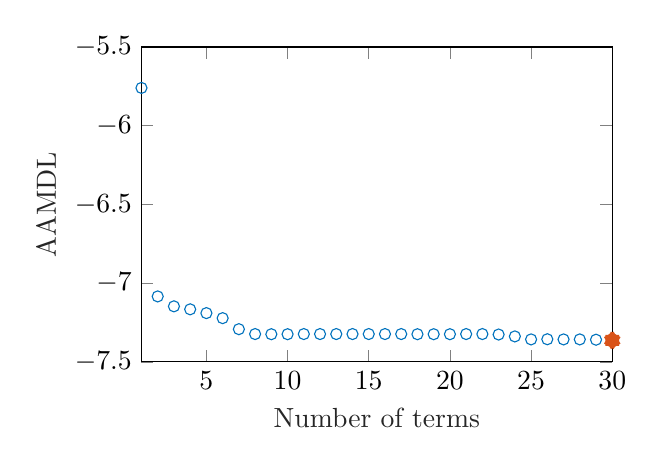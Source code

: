 % This file was created by matlab2tikz.
%
\definecolor{mycolor1}{rgb}{0.0,0.447,0.741}%
\definecolor{mycolor2}{rgb}{0.85,0.325,0.098}%
%
\begin{tikzpicture}

\begin{axis}[%
width=5.979cm,
height=4cm,
at={(0cm,0cm)},
scale only axis,
xmin=1,
xmax=30,
xlabel style={font=\color{white!15!black}},
xlabel={Number of terms},
ymin=-7.5,
ymax=-5.5,
ylabel style={font=\color{white!15!black}},
ylabel={AAMDL},
axis background/.style={fill=white}
]
\addplot [color=mycolor1, draw=none, mark=o, mark options={solid, mycolor1}, forget plot]
  table[row sep=crcr]{%
1	-5.76\\
2	-7.084\\
3	-7.147\\
4	-7.166\\
5	-7.19\\
6	-7.222\\
7	-7.292\\
8	-7.323\\
9	-7.324\\
10	-7.324\\
11	-7.323\\
12	-7.323\\
13	-7.323\\
14	-7.323\\
15	-7.323\\
16	-7.323\\
17	-7.323\\
18	-7.324\\
19	-7.324\\
20	-7.324\\
21	-7.323\\
22	-7.323\\
23	-7.326\\
24	-7.338\\
25	-7.357\\
26	-7.356\\
27	-7.357\\
28	-7.357\\
29	-7.359\\
30	-7.363\\
};
\addplot [color=mycolor2, line width=5.0pt, draw=none, mark=asterisk, mark options={solid, mycolor2}, forget plot]
  table[row sep=crcr]{%
30	-7.363\\
};
\end{axis}
\end{tikzpicture}%